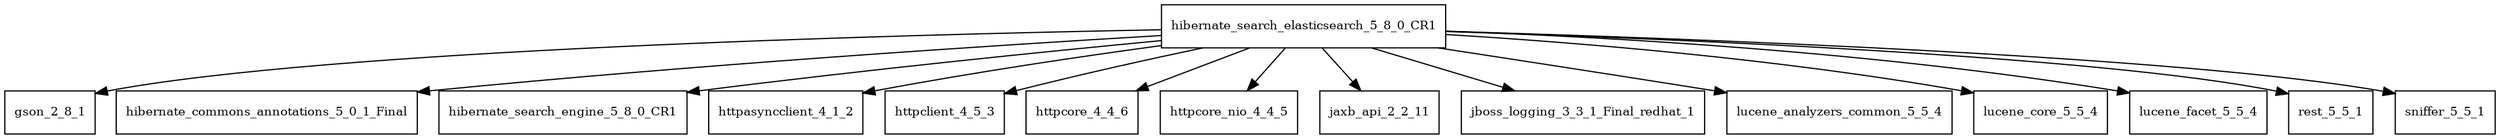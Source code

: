 digraph hibernate_search_elasticsearch_5_8_0_CR1_dependencies {
  node [shape = box, fontsize=10.0];
  hibernate_search_elasticsearch_5_8_0_CR1 -> gson_2_8_1;
  hibernate_search_elasticsearch_5_8_0_CR1 -> hibernate_commons_annotations_5_0_1_Final;
  hibernate_search_elasticsearch_5_8_0_CR1 -> hibernate_search_engine_5_8_0_CR1;
  hibernate_search_elasticsearch_5_8_0_CR1 -> httpasyncclient_4_1_2;
  hibernate_search_elasticsearch_5_8_0_CR1 -> httpclient_4_5_3;
  hibernate_search_elasticsearch_5_8_0_CR1 -> httpcore_4_4_6;
  hibernate_search_elasticsearch_5_8_0_CR1 -> httpcore_nio_4_4_5;
  hibernate_search_elasticsearch_5_8_0_CR1 -> jaxb_api_2_2_11;
  hibernate_search_elasticsearch_5_8_0_CR1 -> jboss_logging_3_3_1_Final_redhat_1;
  hibernate_search_elasticsearch_5_8_0_CR1 -> lucene_analyzers_common_5_5_4;
  hibernate_search_elasticsearch_5_8_0_CR1 -> lucene_core_5_5_4;
  hibernate_search_elasticsearch_5_8_0_CR1 -> lucene_facet_5_5_4;
  hibernate_search_elasticsearch_5_8_0_CR1 -> rest_5_5_1;
  hibernate_search_elasticsearch_5_8_0_CR1 -> sniffer_5_5_1;
}
